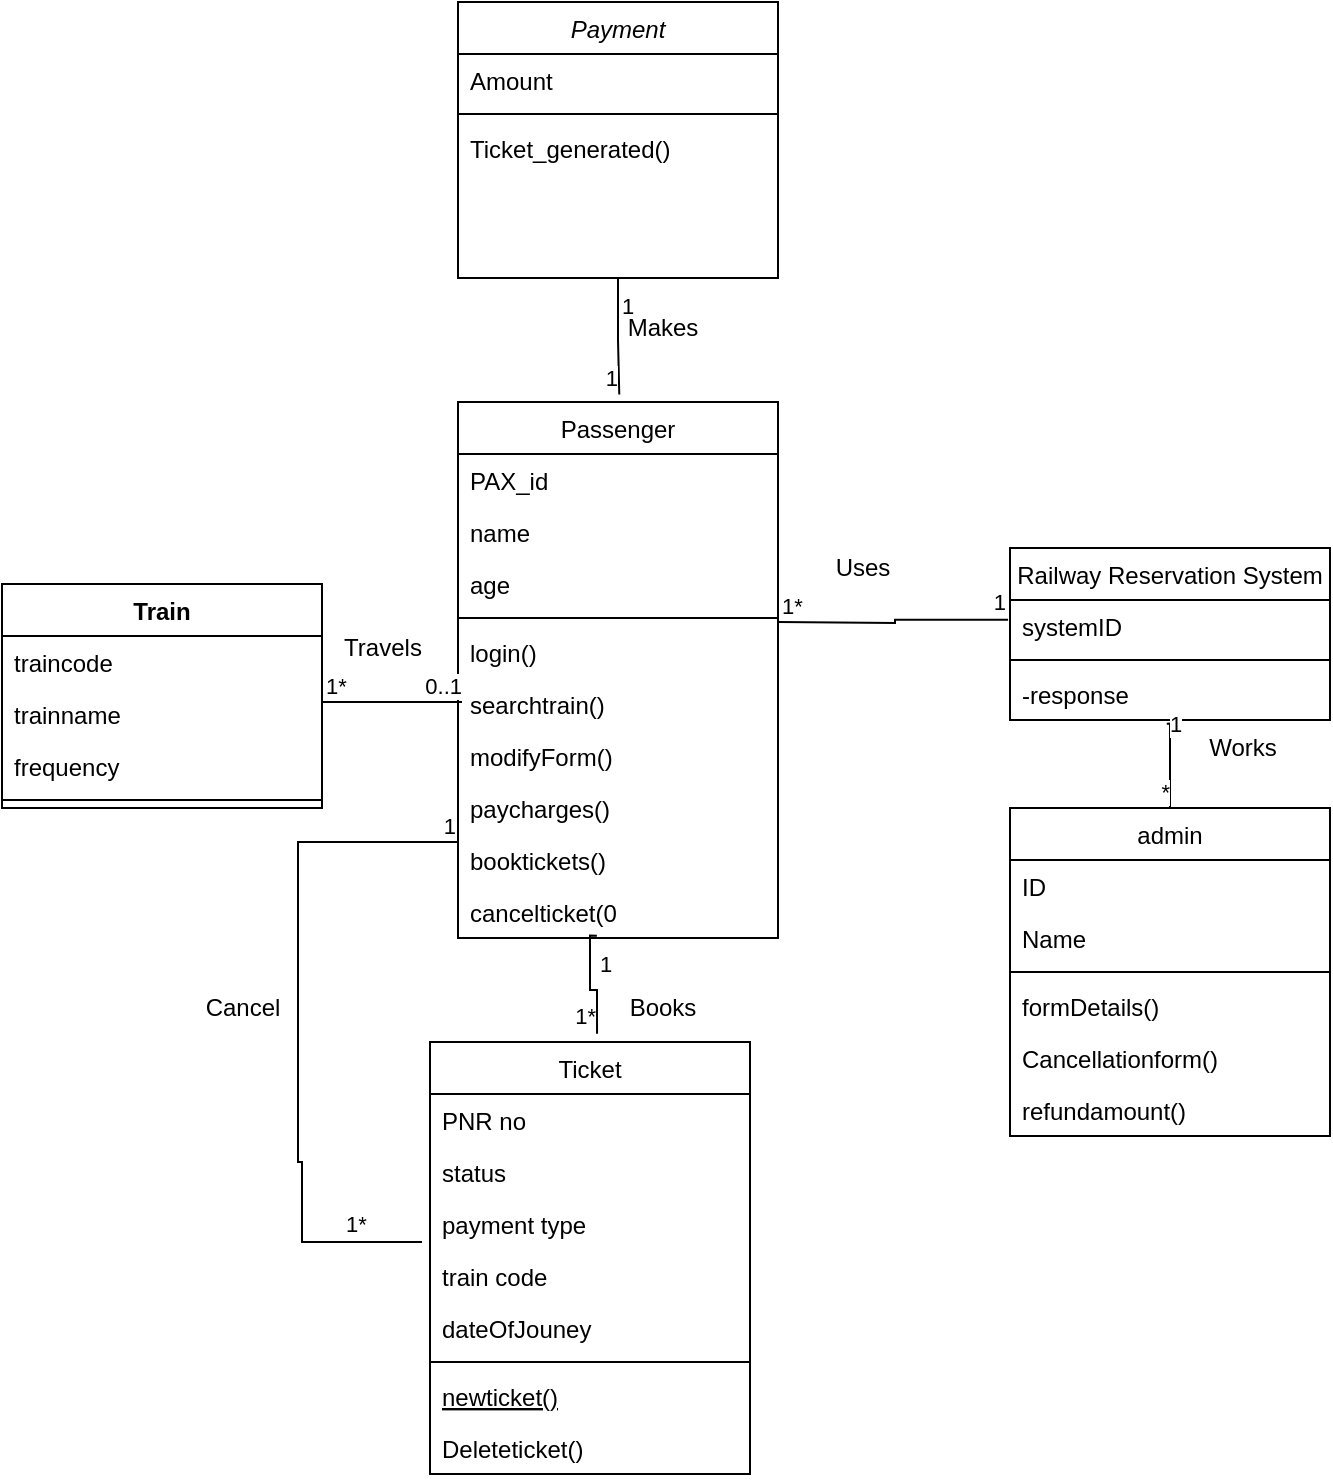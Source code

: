<mxfile version="23.1.7" type="device">
  <diagram id="C5RBs43oDa-KdzZeNtuy" name="Page-1">
    <mxGraphModel dx="880" dy="1675" grid="1" gridSize="10" guides="1" tooltips="1" connect="1" arrows="1" fold="1" page="1" pageScale="1" pageWidth="827" pageHeight="1169" math="0" shadow="0">
      <root>
        <mxCell id="WIyWlLk6GJQsqaUBKTNV-0" />
        <mxCell id="WIyWlLk6GJQsqaUBKTNV-1" parent="WIyWlLk6GJQsqaUBKTNV-0" />
        <mxCell id="zkfFHV4jXpPFQw0GAbJ--0" value="Payment" style="swimlane;fontStyle=2;align=center;verticalAlign=top;childLayout=stackLayout;horizontal=1;startSize=26;horizontalStack=0;resizeParent=1;resizeLast=0;collapsible=1;marginBottom=0;rounded=0;shadow=0;strokeWidth=1;" parent="WIyWlLk6GJQsqaUBKTNV-1" vertex="1">
          <mxGeometry x="318" y="-140" width="160" height="138" as="geometry">
            <mxRectangle x="230" y="140" width="160" height="26" as="alternateBounds" />
          </mxGeometry>
        </mxCell>
        <mxCell id="zkfFHV4jXpPFQw0GAbJ--1" value="Amount" style="text;align=left;verticalAlign=top;spacingLeft=4;spacingRight=4;overflow=hidden;rotatable=0;points=[[0,0.5],[1,0.5]];portConstraint=eastwest;" parent="zkfFHV4jXpPFQw0GAbJ--0" vertex="1">
          <mxGeometry y="26" width="160" height="26" as="geometry" />
        </mxCell>
        <mxCell id="zkfFHV4jXpPFQw0GAbJ--4" value="" style="line;html=1;strokeWidth=1;align=left;verticalAlign=middle;spacingTop=-1;spacingLeft=3;spacingRight=3;rotatable=0;labelPosition=right;points=[];portConstraint=eastwest;" parent="zkfFHV4jXpPFQw0GAbJ--0" vertex="1">
          <mxGeometry y="52" width="160" height="8" as="geometry" />
        </mxCell>
        <mxCell id="zkfFHV4jXpPFQw0GAbJ--5" value="Ticket_generated()" style="text;align=left;verticalAlign=top;spacingLeft=4;spacingRight=4;overflow=hidden;rotatable=0;points=[[0,0.5],[1,0.5]];portConstraint=eastwest;" parent="zkfFHV4jXpPFQw0GAbJ--0" vertex="1">
          <mxGeometry y="60" width="160" height="26" as="geometry" />
        </mxCell>
        <mxCell id="zkfFHV4jXpPFQw0GAbJ--6" value="Ticket" style="swimlane;fontStyle=0;align=center;verticalAlign=top;childLayout=stackLayout;horizontal=1;startSize=26;horizontalStack=0;resizeParent=1;resizeLast=0;collapsible=1;marginBottom=0;rounded=0;shadow=0;strokeWidth=1;" parent="WIyWlLk6GJQsqaUBKTNV-1" vertex="1">
          <mxGeometry x="304" y="380" width="160" height="216" as="geometry">
            <mxRectangle x="130" y="380" width="160" height="26" as="alternateBounds" />
          </mxGeometry>
        </mxCell>
        <mxCell id="zkfFHV4jXpPFQw0GAbJ--7" value="PNR no" style="text;align=left;verticalAlign=top;spacingLeft=4;spacingRight=4;overflow=hidden;rotatable=0;points=[[0,0.5],[1,0.5]];portConstraint=eastwest;" parent="zkfFHV4jXpPFQw0GAbJ--6" vertex="1">
          <mxGeometry y="26" width="160" height="26" as="geometry" />
        </mxCell>
        <mxCell id="zkfFHV4jXpPFQw0GAbJ--8" value="status" style="text;align=left;verticalAlign=top;spacingLeft=4;spacingRight=4;overflow=hidden;rotatable=0;points=[[0,0.5],[1,0.5]];portConstraint=eastwest;rounded=0;shadow=0;html=0;" parent="zkfFHV4jXpPFQw0GAbJ--6" vertex="1">
          <mxGeometry y="52" width="160" height="26" as="geometry" />
        </mxCell>
        <mxCell id="keke-IlSTW7VVPTHu8-V-25" value="payment type" style="text;align=left;verticalAlign=top;spacingLeft=4;spacingRight=4;overflow=hidden;rotatable=0;points=[[0,0.5],[1,0.5]];portConstraint=eastwest;rounded=0;shadow=0;html=0;" vertex="1" parent="zkfFHV4jXpPFQw0GAbJ--6">
          <mxGeometry y="78" width="160" height="26" as="geometry" />
        </mxCell>
        <mxCell id="keke-IlSTW7VVPTHu8-V-26" value="train code" style="text;align=left;verticalAlign=top;spacingLeft=4;spacingRight=4;overflow=hidden;rotatable=0;points=[[0,0.5],[1,0.5]];portConstraint=eastwest;rounded=0;shadow=0;html=0;" vertex="1" parent="zkfFHV4jXpPFQw0GAbJ--6">
          <mxGeometry y="104" width="160" height="26" as="geometry" />
        </mxCell>
        <mxCell id="keke-IlSTW7VVPTHu8-V-27" value="dateOfJouney" style="text;align=left;verticalAlign=top;spacingLeft=4;spacingRight=4;overflow=hidden;rotatable=0;points=[[0,0.5],[1,0.5]];portConstraint=eastwest;rounded=0;shadow=0;html=0;" vertex="1" parent="zkfFHV4jXpPFQw0GAbJ--6">
          <mxGeometry y="130" width="160" height="26" as="geometry" />
        </mxCell>
        <mxCell id="zkfFHV4jXpPFQw0GAbJ--9" value="" style="line;html=1;strokeWidth=1;align=left;verticalAlign=middle;spacingTop=-1;spacingLeft=3;spacingRight=3;rotatable=0;labelPosition=right;points=[];portConstraint=eastwest;" parent="zkfFHV4jXpPFQw0GAbJ--6" vertex="1">
          <mxGeometry y="156" width="160" height="8" as="geometry" />
        </mxCell>
        <mxCell id="zkfFHV4jXpPFQw0GAbJ--10" value="newticket()" style="text;align=left;verticalAlign=top;spacingLeft=4;spacingRight=4;overflow=hidden;rotatable=0;points=[[0,0.5],[1,0.5]];portConstraint=eastwest;fontStyle=4" parent="zkfFHV4jXpPFQw0GAbJ--6" vertex="1">
          <mxGeometry y="164" width="160" height="26" as="geometry" />
        </mxCell>
        <mxCell id="zkfFHV4jXpPFQw0GAbJ--11" value="Deleteticket()" style="text;align=left;verticalAlign=top;spacingLeft=4;spacingRight=4;overflow=hidden;rotatable=0;points=[[0,0.5],[1,0.5]];portConstraint=eastwest;" parent="zkfFHV4jXpPFQw0GAbJ--6" vertex="1">
          <mxGeometry y="190" width="160" height="26" as="geometry" />
        </mxCell>
        <mxCell id="zkfFHV4jXpPFQw0GAbJ--13" value="Railway Reservation System" style="swimlane;fontStyle=0;align=center;verticalAlign=top;childLayout=stackLayout;horizontal=1;startSize=26;horizontalStack=0;resizeParent=1;resizeLast=0;collapsible=1;marginBottom=0;rounded=0;shadow=0;strokeWidth=1;" parent="WIyWlLk6GJQsqaUBKTNV-1" vertex="1">
          <mxGeometry x="594" y="133" width="160" height="86" as="geometry">
            <mxRectangle x="340" y="380" width="170" height="26" as="alternateBounds" />
          </mxGeometry>
        </mxCell>
        <mxCell id="zkfFHV4jXpPFQw0GAbJ--14" value="systemID" style="text;align=left;verticalAlign=top;spacingLeft=4;spacingRight=4;overflow=hidden;rotatable=0;points=[[0,0.5],[1,0.5]];portConstraint=eastwest;" parent="zkfFHV4jXpPFQw0GAbJ--13" vertex="1">
          <mxGeometry y="26" width="160" height="26" as="geometry" />
        </mxCell>
        <mxCell id="zkfFHV4jXpPFQw0GAbJ--15" value="" style="line;html=1;strokeWidth=1;align=left;verticalAlign=middle;spacingTop=-1;spacingLeft=3;spacingRight=3;rotatable=0;labelPosition=right;points=[];portConstraint=eastwest;" parent="zkfFHV4jXpPFQw0GAbJ--13" vertex="1">
          <mxGeometry y="52" width="160" height="8" as="geometry" />
        </mxCell>
        <mxCell id="keke-IlSTW7VVPTHu8-V-20" value="-response" style="text;align=left;verticalAlign=top;spacingLeft=4;spacingRight=4;overflow=hidden;rotatable=0;points=[[0,0.5],[1,0.5]];portConstraint=eastwest;" vertex="1" parent="zkfFHV4jXpPFQw0GAbJ--13">
          <mxGeometry y="60" width="160" height="26" as="geometry" />
        </mxCell>
        <mxCell id="zkfFHV4jXpPFQw0GAbJ--17" value="Passenger" style="swimlane;fontStyle=0;align=center;verticalAlign=top;childLayout=stackLayout;horizontal=1;startSize=26;horizontalStack=0;resizeParent=1;resizeLast=0;collapsible=1;marginBottom=0;rounded=0;shadow=0;strokeWidth=1;" parent="WIyWlLk6GJQsqaUBKTNV-1" vertex="1">
          <mxGeometry x="318" y="60" width="160" height="268" as="geometry">
            <mxRectangle x="550" y="140" width="160" height="26" as="alternateBounds" />
          </mxGeometry>
        </mxCell>
        <mxCell id="zkfFHV4jXpPFQw0GAbJ--18" value="PAX_id" style="text;align=left;verticalAlign=top;spacingLeft=4;spacingRight=4;overflow=hidden;rotatable=0;points=[[0,0.5],[1,0.5]];portConstraint=eastwest;" parent="zkfFHV4jXpPFQw0GAbJ--17" vertex="1">
          <mxGeometry y="26" width="160" height="26" as="geometry" />
        </mxCell>
        <mxCell id="zkfFHV4jXpPFQw0GAbJ--19" value="name" style="text;align=left;verticalAlign=top;spacingLeft=4;spacingRight=4;overflow=hidden;rotatable=0;points=[[0,0.5],[1,0.5]];portConstraint=eastwest;rounded=0;shadow=0;html=0;" parent="zkfFHV4jXpPFQw0GAbJ--17" vertex="1">
          <mxGeometry y="52" width="160" height="26" as="geometry" />
        </mxCell>
        <mxCell id="zkfFHV4jXpPFQw0GAbJ--20" value="age" style="text;align=left;verticalAlign=top;spacingLeft=4;spacingRight=4;overflow=hidden;rotatable=0;points=[[0,0.5],[1,0.5]];portConstraint=eastwest;rounded=0;shadow=0;html=0;" parent="zkfFHV4jXpPFQw0GAbJ--17" vertex="1">
          <mxGeometry y="78" width="160" height="26" as="geometry" />
        </mxCell>
        <mxCell id="zkfFHV4jXpPFQw0GAbJ--23" value="" style="line;html=1;strokeWidth=1;align=left;verticalAlign=middle;spacingTop=-1;spacingLeft=3;spacingRight=3;rotatable=0;labelPosition=right;points=[];portConstraint=eastwest;" parent="zkfFHV4jXpPFQw0GAbJ--17" vertex="1">
          <mxGeometry y="104" width="160" height="8" as="geometry" />
        </mxCell>
        <mxCell id="zkfFHV4jXpPFQw0GAbJ--24" value="login()" style="text;align=left;verticalAlign=top;spacingLeft=4;spacingRight=4;overflow=hidden;rotatable=0;points=[[0,0.5],[1,0.5]];portConstraint=eastwest;" parent="zkfFHV4jXpPFQw0GAbJ--17" vertex="1">
          <mxGeometry y="112" width="160" height="26" as="geometry" />
        </mxCell>
        <mxCell id="zkfFHV4jXpPFQw0GAbJ--25" value="searchtrain()" style="text;align=left;verticalAlign=top;spacingLeft=4;spacingRight=4;overflow=hidden;rotatable=0;points=[[0,0.5],[1,0.5]];portConstraint=eastwest;" parent="zkfFHV4jXpPFQw0GAbJ--17" vertex="1">
          <mxGeometry y="138" width="160" height="26" as="geometry" />
        </mxCell>
        <mxCell id="keke-IlSTW7VVPTHu8-V-9" value="modifyForm()" style="text;align=left;verticalAlign=top;spacingLeft=4;spacingRight=4;overflow=hidden;rotatable=0;points=[[0,0.5],[1,0.5]];portConstraint=eastwest;" vertex="1" parent="zkfFHV4jXpPFQw0GAbJ--17">
          <mxGeometry y="164" width="160" height="26" as="geometry" />
        </mxCell>
        <mxCell id="keke-IlSTW7VVPTHu8-V-10" value="paycharges()" style="text;align=left;verticalAlign=top;spacingLeft=4;spacingRight=4;overflow=hidden;rotatable=0;points=[[0,0.5],[1,0.5]];portConstraint=eastwest;" vertex="1" parent="zkfFHV4jXpPFQw0GAbJ--17">
          <mxGeometry y="190" width="160" height="26" as="geometry" />
        </mxCell>
        <mxCell id="keke-IlSTW7VVPTHu8-V-11" value="booktickets()" style="text;align=left;verticalAlign=top;spacingLeft=4;spacingRight=4;overflow=hidden;rotatable=0;points=[[0,0.5],[1,0.5]];portConstraint=eastwest;" vertex="1" parent="zkfFHV4jXpPFQw0GAbJ--17">
          <mxGeometry y="216" width="160" height="26" as="geometry" />
        </mxCell>
        <mxCell id="keke-IlSTW7VVPTHu8-V-12" value="cancelticket(0" style="text;align=left;verticalAlign=top;spacingLeft=4;spacingRight=4;overflow=hidden;rotatable=0;points=[[0,0.5],[1,0.5]];portConstraint=eastwest;" vertex="1" parent="zkfFHV4jXpPFQw0GAbJ--17">
          <mxGeometry y="242" width="160" height="26" as="geometry" />
        </mxCell>
        <mxCell id="keke-IlSTW7VVPTHu8-V-6" value="admin" style="swimlane;fontStyle=0;align=center;verticalAlign=top;childLayout=stackLayout;horizontal=1;startSize=26;horizontalStack=0;resizeParent=1;resizeLast=0;collapsible=1;marginBottom=0;rounded=0;shadow=0;strokeWidth=1;" vertex="1" parent="WIyWlLk6GJQsqaUBKTNV-1">
          <mxGeometry x="594" y="263" width="160" height="164" as="geometry">
            <mxRectangle x="340" y="380" width="170" height="26" as="alternateBounds" />
          </mxGeometry>
        </mxCell>
        <mxCell id="keke-IlSTW7VVPTHu8-V-7" value="ID" style="text;align=left;verticalAlign=top;spacingLeft=4;spacingRight=4;overflow=hidden;rotatable=0;points=[[0,0.5],[1,0.5]];portConstraint=eastwest;" vertex="1" parent="keke-IlSTW7VVPTHu8-V-6">
          <mxGeometry y="26" width="160" height="26" as="geometry" />
        </mxCell>
        <mxCell id="keke-IlSTW7VVPTHu8-V-21" value="Name" style="text;align=left;verticalAlign=top;spacingLeft=4;spacingRight=4;overflow=hidden;rotatable=0;points=[[0,0.5],[1,0.5]];portConstraint=eastwest;" vertex="1" parent="keke-IlSTW7VVPTHu8-V-6">
          <mxGeometry y="52" width="160" height="26" as="geometry" />
        </mxCell>
        <mxCell id="keke-IlSTW7VVPTHu8-V-8" value="" style="line;html=1;strokeWidth=1;align=left;verticalAlign=middle;spacingTop=-1;spacingLeft=3;spacingRight=3;rotatable=0;labelPosition=right;points=[];portConstraint=eastwest;" vertex="1" parent="keke-IlSTW7VVPTHu8-V-6">
          <mxGeometry y="78" width="160" height="8" as="geometry" />
        </mxCell>
        <mxCell id="keke-IlSTW7VVPTHu8-V-22" value="formDetails()" style="text;align=left;verticalAlign=top;spacingLeft=4;spacingRight=4;overflow=hidden;rotatable=0;points=[[0,0.5],[1,0.5]];portConstraint=eastwest;" vertex="1" parent="keke-IlSTW7VVPTHu8-V-6">
          <mxGeometry y="86" width="160" height="26" as="geometry" />
        </mxCell>
        <mxCell id="keke-IlSTW7VVPTHu8-V-23" value="Cancellationform()" style="text;align=left;verticalAlign=top;spacingLeft=4;spacingRight=4;overflow=hidden;rotatable=0;points=[[0,0.5],[1,0.5]];portConstraint=eastwest;" vertex="1" parent="keke-IlSTW7VVPTHu8-V-6">
          <mxGeometry y="112" width="160" height="26" as="geometry" />
        </mxCell>
        <mxCell id="keke-IlSTW7VVPTHu8-V-24" value="refundamount()" style="text;align=left;verticalAlign=top;spacingLeft=4;spacingRight=4;overflow=hidden;rotatable=0;points=[[0,0.5],[1,0.5]];portConstraint=eastwest;" vertex="1" parent="keke-IlSTW7VVPTHu8-V-6">
          <mxGeometry y="138" width="160" height="26" as="geometry" />
        </mxCell>
        <mxCell id="keke-IlSTW7VVPTHu8-V-13" value="Train" style="swimlane;fontStyle=1;align=center;verticalAlign=top;childLayout=stackLayout;horizontal=1;startSize=26;horizontalStack=0;resizeParent=1;resizeParentMax=0;resizeLast=0;collapsible=1;marginBottom=0;whiteSpace=wrap;html=1;" vertex="1" parent="WIyWlLk6GJQsqaUBKTNV-1">
          <mxGeometry x="90" y="151" width="160" height="112" as="geometry" />
        </mxCell>
        <mxCell id="keke-IlSTW7VVPTHu8-V-14" value="traincode" style="text;strokeColor=none;fillColor=none;align=left;verticalAlign=top;spacingLeft=4;spacingRight=4;overflow=hidden;rotatable=0;points=[[0,0.5],[1,0.5]];portConstraint=eastwest;whiteSpace=wrap;html=1;" vertex="1" parent="keke-IlSTW7VVPTHu8-V-13">
          <mxGeometry y="26" width="160" height="26" as="geometry" />
        </mxCell>
        <mxCell id="keke-IlSTW7VVPTHu8-V-16" value="trainname" style="text;strokeColor=none;fillColor=none;align=left;verticalAlign=top;spacingLeft=4;spacingRight=4;overflow=hidden;rotatable=0;points=[[0,0.5],[1,0.5]];portConstraint=eastwest;whiteSpace=wrap;html=1;" vertex="1" parent="keke-IlSTW7VVPTHu8-V-13">
          <mxGeometry y="52" width="160" height="26" as="geometry" />
        </mxCell>
        <mxCell id="keke-IlSTW7VVPTHu8-V-17" value="frequency" style="text;strokeColor=none;fillColor=none;align=left;verticalAlign=top;spacingLeft=4;spacingRight=4;overflow=hidden;rotatable=0;points=[[0,0.5],[1,0.5]];portConstraint=eastwest;whiteSpace=wrap;html=1;" vertex="1" parent="keke-IlSTW7VVPTHu8-V-13">
          <mxGeometry y="78" width="160" height="26" as="geometry" />
        </mxCell>
        <mxCell id="keke-IlSTW7VVPTHu8-V-15" value="" style="line;strokeWidth=1;fillColor=none;align=left;verticalAlign=middle;spacingTop=-1;spacingLeft=3;spacingRight=3;rotatable=0;labelPosition=right;points=[];portConstraint=eastwest;strokeColor=inherit;" vertex="1" parent="keke-IlSTW7VVPTHu8-V-13">
          <mxGeometry y="104" width="160" height="8" as="geometry" />
        </mxCell>
        <mxCell id="keke-IlSTW7VVPTHu8-V-33" value="" style="endArrow=none;html=1;edgeStyle=orthogonalEdgeStyle;rounded=0;entryX=-0.006;entryY=0.379;entryDx=0;entryDy=0;entryPerimeter=0;" edge="1" parent="WIyWlLk6GJQsqaUBKTNV-1" target="zkfFHV4jXpPFQw0GAbJ--14">
          <mxGeometry relative="1" as="geometry">
            <mxPoint x="478" y="170" as="sourcePoint" />
            <mxPoint x="590" y="170" as="targetPoint" />
          </mxGeometry>
        </mxCell>
        <mxCell id="keke-IlSTW7VVPTHu8-V-34" value="1*" style="edgeLabel;resizable=0;html=1;align=left;verticalAlign=bottom;" connectable="0" vertex="1" parent="keke-IlSTW7VVPTHu8-V-33">
          <mxGeometry x="-1" relative="1" as="geometry" />
        </mxCell>
        <mxCell id="keke-IlSTW7VVPTHu8-V-35" value="1" style="edgeLabel;resizable=0;html=1;align=right;verticalAlign=bottom;" connectable="0" vertex="1" parent="keke-IlSTW7VVPTHu8-V-33">
          <mxGeometry x="1" relative="1" as="geometry" />
        </mxCell>
        <mxCell id="keke-IlSTW7VVPTHu8-V-36" value="" style="endArrow=none;html=1;edgeStyle=orthogonalEdgeStyle;rounded=0;exitX=0.5;exitY=1;exitDx=0;exitDy=0;entryX=0.504;entryY=-0.014;entryDx=0;entryDy=0;entryPerimeter=0;" edge="1" parent="WIyWlLk6GJQsqaUBKTNV-1" source="zkfFHV4jXpPFQw0GAbJ--0" target="zkfFHV4jXpPFQw0GAbJ--17">
          <mxGeometry relative="1" as="geometry">
            <mxPoint x="490" y="20" as="sourcePoint" />
            <mxPoint x="650" y="20" as="targetPoint" />
          </mxGeometry>
        </mxCell>
        <mxCell id="keke-IlSTW7VVPTHu8-V-37" value="1" style="edgeLabel;resizable=0;html=1;align=left;verticalAlign=bottom;" connectable="0" vertex="1" parent="keke-IlSTW7VVPTHu8-V-36">
          <mxGeometry x="-1" relative="1" as="geometry">
            <mxPoint y="22" as="offset" />
          </mxGeometry>
        </mxCell>
        <mxCell id="keke-IlSTW7VVPTHu8-V-38" value="1" style="edgeLabel;resizable=0;html=1;align=right;verticalAlign=bottom;" connectable="0" vertex="1" parent="keke-IlSTW7VVPTHu8-V-36">
          <mxGeometry x="1" relative="1" as="geometry" />
        </mxCell>
        <mxCell id="keke-IlSTW7VVPTHu8-V-39" value="" style="endArrow=none;html=1;edgeStyle=orthogonalEdgeStyle;rounded=0;exitX=0.49;exitY=1.071;exitDx=0;exitDy=0;exitPerimeter=0;entryX=0.5;entryY=0;entryDx=0;entryDy=0;" edge="1" parent="WIyWlLk6GJQsqaUBKTNV-1" source="keke-IlSTW7VVPTHu8-V-20" target="keke-IlSTW7VVPTHu8-V-6">
          <mxGeometry relative="1" as="geometry">
            <mxPoint x="490" y="300" as="sourcePoint" />
            <mxPoint x="650" y="300" as="targetPoint" />
            <Array as="points">
              <mxPoint x="674" y="221" />
            </Array>
          </mxGeometry>
        </mxCell>
        <mxCell id="keke-IlSTW7VVPTHu8-V-40" value="1" style="edgeLabel;resizable=0;html=1;align=left;verticalAlign=bottom;" connectable="0" vertex="1" parent="keke-IlSTW7VVPTHu8-V-39">
          <mxGeometry x="-1" relative="1" as="geometry">
            <mxPoint y="9" as="offset" />
          </mxGeometry>
        </mxCell>
        <mxCell id="keke-IlSTW7VVPTHu8-V-41" value="*" style="edgeLabel;resizable=0;html=1;align=right;verticalAlign=bottom;" connectable="0" vertex="1" parent="keke-IlSTW7VVPTHu8-V-39">
          <mxGeometry x="1" relative="1" as="geometry" />
        </mxCell>
        <mxCell id="keke-IlSTW7VVPTHu8-V-42" value="" style="endArrow=none;html=1;edgeStyle=orthogonalEdgeStyle;rounded=0;exitX=0.434;exitY=0.955;exitDx=0;exitDy=0;exitPerimeter=0;entryX=0.522;entryY=-0.019;entryDx=0;entryDy=0;entryPerimeter=0;" edge="1" parent="WIyWlLk6GJQsqaUBKTNV-1" source="keke-IlSTW7VVPTHu8-V-12" target="zkfFHV4jXpPFQw0GAbJ--6">
          <mxGeometry relative="1" as="geometry">
            <mxPoint x="370" y="420" as="sourcePoint" />
            <mxPoint x="530" y="420" as="targetPoint" />
            <Array as="points">
              <mxPoint x="384" y="327" />
              <mxPoint x="384" y="354" />
              <mxPoint x="387" y="354" />
            </Array>
          </mxGeometry>
        </mxCell>
        <mxCell id="keke-IlSTW7VVPTHu8-V-43" value="1" style="edgeLabel;resizable=0;html=1;align=left;verticalAlign=bottom;" connectable="0" vertex="1" parent="keke-IlSTW7VVPTHu8-V-42">
          <mxGeometry x="-1" relative="1" as="geometry">
            <mxPoint y="23" as="offset" />
          </mxGeometry>
        </mxCell>
        <mxCell id="keke-IlSTW7VVPTHu8-V-44" value="1*" style="edgeLabel;resizable=0;html=1;align=right;verticalAlign=bottom;" connectable="0" vertex="1" parent="keke-IlSTW7VVPTHu8-V-42">
          <mxGeometry x="1" relative="1" as="geometry" />
        </mxCell>
        <mxCell id="keke-IlSTW7VVPTHu8-V-45" value="" style="endArrow=none;html=1;edgeStyle=orthogonalEdgeStyle;rounded=0;" edge="1" parent="WIyWlLk6GJQsqaUBKTNV-1">
          <mxGeometry relative="1" as="geometry">
            <mxPoint x="250" y="210" as="sourcePoint" />
            <mxPoint x="320" y="210" as="targetPoint" />
          </mxGeometry>
        </mxCell>
        <mxCell id="keke-IlSTW7VVPTHu8-V-46" value="1*" style="edgeLabel;resizable=0;html=1;align=left;verticalAlign=bottom;" connectable="0" vertex="1" parent="keke-IlSTW7VVPTHu8-V-45">
          <mxGeometry x="-1" relative="1" as="geometry" />
        </mxCell>
        <mxCell id="keke-IlSTW7VVPTHu8-V-47" value="0..1" style="edgeLabel;resizable=0;html=1;align=right;verticalAlign=bottom;" connectable="0" vertex="1" parent="keke-IlSTW7VVPTHu8-V-45">
          <mxGeometry x="1" relative="1" as="geometry" />
        </mxCell>
        <mxCell id="keke-IlSTW7VVPTHu8-V-48" value="" style="endArrow=none;html=1;edgeStyle=orthogonalEdgeStyle;rounded=0;exitX=-0.025;exitY=0.846;exitDx=0;exitDy=0;exitPerimeter=0;" edge="1" parent="WIyWlLk6GJQsqaUBKTNV-1" source="keke-IlSTW7VVPTHu8-V-25">
          <mxGeometry relative="1" as="geometry">
            <mxPoint x="158" y="280" as="sourcePoint" />
            <mxPoint x="318" y="280" as="targetPoint" />
            <Array as="points">
              <mxPoint x="240" y="480" />
              <mxPoint x="240" y="440" />
              <mxPoint x="238" y="440" />
              <mxPoint x="238" y="280" />
            </Array>
          </mxGeometry>
        </mxCell>
        <mxCell id="keke-IlSTW7VVPTHu8-V-49" value="1*" style="edgeLabel;resizable=0;html=1;align=left;verticalAlign=bottom;" connectable="0" vertex="1" parent="keke-IlSTW7VVPTHu8-V-48">
          <mxGeometry x="-1" relative="1" as="geometry">
            <mxPoint x="-40" as="offset" />
          </mxGeometry>
        </mxCell>
        <mxCell id="keke-IlSTW7VVPTHu8-V-50" value="1" style="edgeLabel;resizable=0;html=1;align=right;verticalAlign=bottom;" connectable="0" vertex="1" parent="keke-IlSTW7VVPTHu8-V-48">
          <mxGeometry x="1" relative="1" as="geometry" />
        </mxCell>
        <mxCell id="keke-IlSTW7VVPTHu8-V-51" value="Cancel" style="text;html=1;align=center;verticalAlign=middle;resizable=0;points=[];autosize=1;strokeColor=none;fillColor=none;" vertex="1" parent="WIyWlLk6GJQsqaUBKTNV-1">
          <mxGeometry x="180" y="348" width="60" height="30" as="geometry" />
        </mxCell>
        <mxCell id="keke-IlSTW7VVPTHu8-V-52" value="Travels" style="text;html=1;align=center;verticalAlign=middle;resizable=0;points=[];autosize=1;strokeColor=none;fillColor=none;" vertex="1" parent="WIyWlLk6GJQsqaUBKTNV-1">
          <mxGeometry x="250" y="168" width="60" height="30" as="geometry" />
        </mxCell>
        <mxCell id="keke-IlSTW7VVPTHu8-V-53" value="Books" style="text;html=1;align=center;verticalAlign=middle;resizable=0;points=[];autosize=1;strokeColor=none;fillColor=none;" vertex="1" parent="WIyWlLk6GJQsqaUBKTNV-1">
          <mxGeometry x="390" y="348" width="60" height="30" as="geometry" />
        </mxCell>
        <mxCell id="keke-IlSTW7VVPTHu8-V-54" value="Works" style="text;html=1;align=center;verticalAlign=middle;resizable=0;points=[];autosize=1;strokeColor=none;fillColor=none;" vertex="1" parent="WIyWlLk6GJQsqaUBKTNV-1">
          <mxGeometry x="680" y="218" width="60" height="30" as="geometry" />
        </mxCell>
        <mxCell id="keke-IlSTW7VVPTHu8-V-55" value="Makes" style="text;html=1;align=center;verticalAlign=middle;resizable=0;points=[];autosize=1;strokeColor=none;fillColor=none;" vertex="1" parent="WIyWlLk6GJQsqaUBKTNV-1">
          <mxGeometry x="390" y="8" width="60" height="30" as="geometry" />
        </mxCell>
        <mxCell id="keke-IlSTW7VVPTHu8-V-56" value="Uses" style="text;html=1;align=center;verticalAlign=middle;resizable=0;points=[];autosize=1;strokeColor=none;fillColor=none;" vertex="1" parent="WIyWlLk6GJQsqaUBKTNV-1">
          <mxGeometry x="495" y="128" width="50" height="30" as="geometry" />
        </mxCell>
      </root>
    </mxGraphModel>
  </diagram>
</mxfile>
